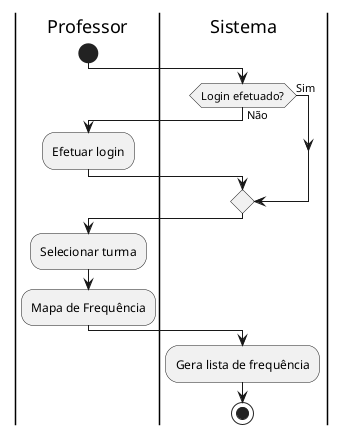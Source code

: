 @startuml
|Professor|
start

|Sistema|
if (Login efetuado?) then (Sim)
else (Não)
    |Professor|
    :Efetuar login;
endif

|Professor|
:Selecionar turma;
:Mapa de Frequência;

|Sistema|
:Gera lista de frequência;

stop
@enduml
